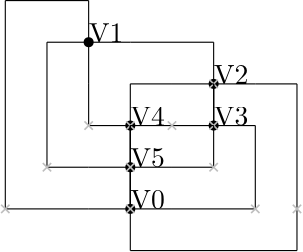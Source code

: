 <?xml version="1.0"?>
    <!DOCTYPE ipe SYSTEM "ipe.dtd">
    <ipe version="70005" creator="Ipe 7.1.4">
    <info created="D:20131106154934" modified="D:20131106160041"/>
    <preamble>\usepackage[english]{babel}</preamble>
    <ipestyle name="basic">
    <symbol name="arrow/arc(spx)">
    <path stroke="sym-stroke" fill="sym-stroke" pen="sym-pen">
    0 0 m
    -1 0.333 l
    -1 -0.333 l
    h
    </path>
    </symbol>
    <symbol name="arrow/farc(spx)">
    <path stroke="sym-stroke" fill="white" pen="sym-pen">
    0 0 m
    -1 0.333 l
    -1 -0.333 l
    h
    </path>
    </symbol>
    <symbol name="mark/circle(sx)" transformations="translations">
    <path fill="sym-stroke">
    0.6 0 0 0.6 0 0 e
    0.4 0 0 0.4 0 0 e
    </path>
    </symbol>
    <symbol name="mark/disk(sx)" transformations="translations">
    <path fill="sym-stroke">
    0.6 0 0 0.6 0 0 e
    </path>
    </symbol>
    <symbol name="mark/fdisk(sfx)" transformations="translations">
    <group>
    <path fill="sym-fill">
    0.5 0 0 0.5 0 0 e
    </path>
    <path fill="sym-stroke" fillrule="eofill">
    0.6 0 0 0.6 0 0 e
    0.4 0 0 0.4 0 0 e
    </path>
    </group>
    </symbol>
    <symbol name="mark/box(sx)" transformations="translations">
    <path fill="sym-stroke" fillrule="eofill">
    -0.6 -0.6 m
    0.6 -0.6 l
    0.6 0.6 l
    -0.6 0.6 l
    h
    -0.4 -0.4 m
    0.4 -0.4 l
    0.4 0.4 l
    -0.4 0.4 l
    h
    </path>
    </symbol>
    <symbol name="mark/square(sx)" transformations="translations">
    <path fill="sym-stroke">
    -0.6 -0.6 m
    0.6 -0.6 l
    0.6 0.6 l
    -0.6 0.6 l
    h
    </path>
    </symbol>
    <symbol name="mark/fsquare(sfx)" transformations="translations">
    <group>
    <path fill="sym-fill">
    -0.5 -0.5 m
    0.5 -0.5 l
    0.5 0.5 l
    -0.5 0.5 l
    h
    </path>
    <path fill="sym-stroke" fillrule="eofill">
    -0.6 -0.6 m
    0.6 -0.6 l
    0.6 0.6 l
    -0.6 0.6 l
    h
    -0.4 -0.4 m
    0.4 -0.4 l
    0.4 0.4 l
    -0.4 0.4 l
    h
    </path>
    </group>
    </symbol>
    <symbol name="mark/cross(sx)" transformations="translations">
    <group>
    <path fill="sym-stroke">
    -0.43 -0.57 m
    0.57 0.43 l
    0.43 0.57 l
    -0.57 -0.43 l
    h
    </path>
    <path fill="sym-stroke">
    -0.43 0.57 m
    0.57 -0.43 l
    0.43 -0.57 l
    -0.57 0.43 l
    h
    </path>
    </group>
    </symbol>
    <symbol name="arrow/fnormal(spx)">
    <path stroke="sym-stroke" fill="white" pen="sym-pen">
    0 0 m
    -1 0.333 l
    -1 -0.333 l
    h
    </path>
    </symbol>
    <symbol name="arrow/pointed(spx)">
    <path stroke="sym-stroke" fill="sym-stroke" pen="sym-pen">
    0 0 m
    -1 0.333 l
    -0.8 0 l
    -1 -0.333 l
    h
    </path>
    </symbol>
    <symbol name="arrow/fpointed(spx)">
    <path stroke="sym-stroke" fill="white" pen="sym-pen">
    0 0 m
    -1 0.333 l
    -0.8 0 l
    -1 -0.333 l
    h
    </path>
    </symbol>
    <symbol name="arrow/linear(spx)">
    <path stroke="sym-stroke" pen="sym-pen">
    -1 0.333 m
    0 0 l
    -1 -0.333 l
    </path>
    </symbol>
    <symbol name="arrow/fdouble(spx)">
    <path stroke="sym-stroke" fill="white" pen="sym-pen">
    0 0 m
    -1 0.333 l
    -1 -0.333 l
    h
    -1 0 m
    -2 0.333 l
    -2 -0.333 l
    h
    </path>
    </symbol>
    <symbol name="arrow/double(spx)">
    <path stroke="sym-stroke" fill="sym-stroke" pen="sym-pen">
    0 0 m
    -1 0.333 l
    -1 -0.333 l
    h
    -1 0 m
    -2 0.333 l
    -2 -0.333 l
    h
    </path>
    </symbol>
    <pen name="heavier" value="0.8"/>
    <pen name="fat" value="1.2"/>
    <pen name="ultrafat" value="2"/>
    <symbolsize name="large" value="5"/>
    <symbolsize name="small" value="2"/>
    <symbolsize name="tiny" value="1.1"/>
    <arrowsize name="large" value="10"/>
    <arrowsize name="small" value="5"/>
    <arrowsize name="tiny" value="3"/>
    <color name="red" value="1 0 0"/>
    <color name="green" value="0 1 0"/>
    <color name="blue" value="0 0 1"/>
    <color name="yellow" value="1 1 0"/>
    <color name="orange" value="1 0.647 0"/>
    <color name="gold" value="1 0.843 0"/>
    <color name="purple" value="0.627 0.125 0.941"/>
    <color name="gray" value="0.745"/>
    <color name="brown" value="0.647 0.165 0.165"/>
    <color name="navy" value="0 0 0.502"/>
    <color name="pink" value="1 0.753 0.796"/>
    <color name="seagreen" value="0.18 0.545 0.341"/>
    <color name="turquoise" value="0.251 0.878 0.816"/>
    <color name="violet" value="0.933 0.51 0.933"/>
    <color name="darkblue" value="0 0 0.545"/>
    <color name="darkcyan" value="0 0.545 0.545"/>
    <color name="darkgray" value="0.663"/>
    <color name="darkgreen" value="0 0.392 0"/>
    <color name="darkmagenta" value="0.545 0 0.545"/>
    <color name="darkorange" value="1 0.549 0"/>
    <color name="darkred" value="0.545 0 0"/>
    <color name="lightblue" value="0.678 0.847 0.902"/>
    <color name="lightcyan" value="0.878 1 1"/>
    <color name="lightgray" value="0.827"/>
    <color name="lightgreen" value="0.565 0.933 0.565"/>
    <color name="lightyellow" value="1 1 0.878"/>
    <dashstyle name="dashed" value="[4] 0"/>
    <dashstyle name="dotted" value="[1 3] 0"/>
    <dashstyle name="dash dotted" value="[4 2 1 2] 0"/>
    <dashstyle name="dash dot dotted" value="[4 2 1 2 1 2] 0"/>
    <textsize name="large" value="\large"/>
    <textsize name="Large" value="\Large"/>
    <textsize name="LARGE" value="\LARGE"/>
    <textsize name="huge" value="\huge"/>
    <textsize name="Huge" value="\Huge"/>
    <textsize name="small" value="\small"/>
    <textsize name="footnote" value="\footnotesize"/>
    <textsize name="tiny" value="\tiny"/>
    <textstyle name="center" begin="\begin{center}" end="\end{center}"/>
    <textstyle name="itemize" begin="\begin{itemize}" end="\end{itemize}"/>
    <textstyle name="item" begin="\begin{itemize}\item{}" end="\end{itemize}"/>
    <gridsize name="4 pts" value="4"/>
    <gridsize name="8 pts (~3 mm)" value="8"/>
    <gridsize name="16 pts (~6 mm)" value="16"/>
    <gridsize name="32 pts (~12 mm)" value="32"/>
    <gridsize name="10 pts (~3.5 mm)" value="10"/>
    <gridsize name="20 pts (~7 mm)" value="20"/>
    <gridsize name="14 pts (~5 mm)" value="14"/>
    <gridsize name="28 pts (~10 mm)" value="28"/>
    <gridsize name="56 pts (~20 mm)" value="56"/>
    <anglesize name="90 deg" value="90"/>
    <anglesize name="60 deg" value="60"/>
    <anglesize name="45 deg" value="45"/>
    <anglesize name="30 deg" value="30"/>
    <anglesize name="22.5 deg" value="22.5"/>
    <tiling name="falling" angle="-60" step="4" width="1"/>
    <tiling name="rising" angle="30" step="4" width="1"/>
    <layout paper="1000 1000" origin="0 0" frame="1000 1000" skip="32" crop="yes"/>
    </ipestyle>
    <page>
    <layer name="alpha"/>
    <view layers="alpha" active="alpha"/>
<use name="mark/disk(sx)" pos="495 450" size="normal" stroke="black"/>
<text transformations="translations" pos="495 450" stroke="black" type="label" width="190" height="10" depth="0" valign="baseline" size="normal">V0</text><use name="mark/disk(sx)" pos="480 510" size="normal" stroke="black"/>
<text transformations="translations" pos="480 510" stroke="black" type="label" width="190" height="10" depth="0" valign="baseline" size="normal">V1</text><use name="mark/disk(sx)" pos="525 495" size="normal" stroke="black"/>
<text transformations="translations" pos="525 495" stroke="black" type="label" width="190" height="10" depth="0" valign="baseline" size="normal">V2</text><use name="mark/disk(sx)" pos="525 480" size="normal" stroke="black"/>
<text transformations="translations" pos="525 480" stroke="black" type="label" width="190" height="10" depth="0" valign="baseline" size="normal">V3</text><use name="mark/disk(sx)" pos="495 480" size="normal" stroke="black"/>
<text transformations="translations" pos="495 480" stroke="black" type="label" width="190" height="10" depth="0" valign="baseline" size="normal">V4</text><use name="mark/disk(sx)" pos="495 465" size="normal" stroke="black"/>
<text transformations="translations" pos="495 465" stroke="black" type="label" width="190" height="10" depth="0" valign="baseline" size="normal">V5</text><path stroke="black" pen="normal" dash="normal">
 495 450 m
 480 450 l
 </path>
<path stroke="black" pen="normal" dash="normal">
 480 450 m
 450 450 l
 </path>
<path stroke="black" pen="normal" dash="normal">
 480 510 m
 480 525 l
 </path>
<path stroke="black" pen="normal" dash="normal">
 480 525 m
 450 525 l
 </path>
<path stroke="black" pen="normal" dash="normal">
 450 450 m
 450 525 l
 </path>
<use name="mark/cross(sx)" pos="450 450" size="normal" stroke="gray"/>
<path stroke="black" pen="normal" dash="normal">
 495 450 m
 495 435 l
 </path>
<path stroke="black" pen="normal" dash="normal">
 495 435 m
 555 435 l
 </path>
<path stroke="black" pen="normal" dash="normal">
 525 495 m
 540 495 l
 </path>
<path stroke="black" pen="normal" dash="normal">
 540 495 m
 555 495 l
 </path>
<path stroke="black" pen="normal" dash="normal">
 555 435 m
 555 495 l
 </path>
<use name="mark/cross(sx)" pos="555 450" size="normal" stroke="gray"/>
<path stroke="black" pen="normal" dash="normal">
 495 450 m
 510 450 l
 </path>
<path stroke="black" pen="normal" dash="normal">
 510 450 m
 540 450 l
 </path>
<path stroke="black" pen="normal" dash="normal">
 525 480 m
 540 480 l
 </path>
<path stroke="black" pen="normal" dash="normal">
 540 480 m
 540 480 l
 </path>
<path stroke="black" pen="normal" dash="normal">
 540 450 m
 540 480 l
 </path>
<use name="mark/cross(sx)" pos="540 450" size="normal" stroke="gray"/>
<path stroke="black" pen="normal" dash="normal">
 495 450 m
 495 465 l
 </path>
<path stroke="black" pen="normal" dash="normal">
 495 465 m
 495 465 l
 </path>
<path stroke="black" pen="normal" dash="normal">
 495 465 m
 495 450 l
 </path>
<path stroke="black" pen="normal" dash="normal">
 495 450 m
 495 450 l
 </path>
<path stroke="black" pen="normal" dash="normal">
 495 465 m
 495 450 l
 </path>
<use name="mark/cross(sx)" pos="495 450" size="normal" stroke="gray"/>
<path stroke="black" pen="normal" dash="normal">
 480 510 m
 495 510 l
 </path>
<path stroke="black" pen="normal" dash="normal">
 495 510 m
 525 510 l
 </path>
<path stroke="black" pen="normal" dash="normal">
 525 495 m
 525 510 l
 </path>
<path stroke="black" pen="normal" dash="normal">
 525 510 m
 525 510 l
 </path>
<path stroke="black" pen="normal" dash="normal">
 525 510 m
 525 510 l
 </path>
<use name="mark/cross(sx)" pos="525 495" size="normal" stroke="gray"/>
<path stroke="black" pen="normal" dash="normal">
 480 510 m
 480 495 l
 </path>
<path stroke="black" pen="normal" dash="normal">
 480 495 m
 480 495 l
 </path>
<path stroke="black" pen="normal" dash="normal">
 495 480 m
 480 480 l
 </path>
<path stroke="black" pen="normal" dash="normal">
 480 480 m
 480 480 l
 </path>
<path stroke="black" pen="normal" dash="normal">
 480 495 m
 480 480 l
 </path>
<use name="mark/cross(sx)" pos="480 480" size="normal" stroke="gray"/>
<path stroke="black" pen="normal" dash="normal">
 480 510 m
 465 510 l
 </path>
<path stroke="black" pen="normal" dash="normal">
 465 510 m
 465 510 l
 </path>
<path stroke="black" pen="normal" dash="normal">
 495 465 m
 480 465 l
 </path>
<path stroke="black" pen="normal" dash="normal">
 480 465 m
 465 465 l
 </path>
<path stroke="black" pen="normal" dash="normal">
 465 510 m
 465 465 l
 </path>
<use name="mark/cross(sx)" pos="465 465" size="normal" stroke="gray"/>
<path stroke="black" pen="normal" dash="normal">
 525 495 m
 525 480 l
 </path>
<path stroke="black" pen="normal" dash="normal">
 525 480 m
 525 480 l
 </path>
<path stroke="black" pen="normal" dash="normal">
 525 480 m
 525 495 l
 </path>
<path stroke="black" pen="normal" dash="normal">
 525 495 m
 525 495 l
 </path>
<path stroke="black" pen="normal" dash="normal">
 525 480 m
 525 495 l
 </path>
<use name="mark/cross(sx)" pos="525 480" size="normal" stroke="gray"/>
<path stroke="black" pen="normal" dash="normal">
 525 495 m
 510 495 l
 </path>
<path stroke="black" pen="normal" dash="normal">
 510 495 m
 495 495 l
 </path>
<path stroke="black" pen="normal" dash="normal">
 495 480 m
 495 495 l
 </path>
<path stroke="black" pen="normal" dash="normal">
 495 495 m
 495 495 l
 </path>
<path stroke="black" pen="normal" dash="normal">
 495 495 m
 495 495 l
 </path>
<use name="mark/cross(sx)" pos="495 480" size="normal" stroke="gray"/>
<path stroke="black" pen="normal" dash="normal">
 525 480 m
 510 480 l
 </path>
<path stroke="black" pen="normal" dash="normal">
 510 480 m
 510 480 l
 </path>
<path stroke="black" pen="normal" dash="normal">
 495 480 m
 510 480 l
 </path>
<path stroke="black" pen="normal" dash="normal">
 510 480 m
 510 480 l
 </path>
<path stroke="black" pen="normal" dash="normal">
 510 480 m
 510 480 l
 </path>
<use name="mark/cross(sx)" pos="510 480" size="normal" stroke="gray"/>
<path stroke="black" pen="normal" dash="normal">
 525 480 m
 525 465 l
 </path>
<path stroke="black" pen="normal" dash="normal">
 525 465 m
 525 465 l
 </path>
<path stroke="black" pen="normal" dash="normal">
 495 465 m
 510 465 l
 </path>
<path stroke="black" pen="normal" dash="normal">
 510 465 m
 525 465 l
 </path>
<path stroke="black" pen="normal" dash="normal">
 525 465 m
 525 465 l
 </path>
<use name="mark/cross(sx)" pos="525 465" size="normal" stroke="gray"/>
<path stroke="black" pen="normal" dash="normal">
 495 480 m
 495 465 l
 </path>
<path stroke="black" pen="normal" dash="normal">
 495 465 m
 495 465 l
 </path>
<path stroke="black" pen="normal" dash="normal">
 495 465 m
 495 480 l
 </path>
<path stroke="black" pen="normal" dash="normal">
 495 480 m
 495 480 l
 </path>
<path stroke="black" pen="normal" dash="normal">
 495 465 m
 495 480 l
 </path>
<use name="mark/cross(sx)" pos="495 465" size="normal" stroke="gray"/>
</page>
</ipe>
